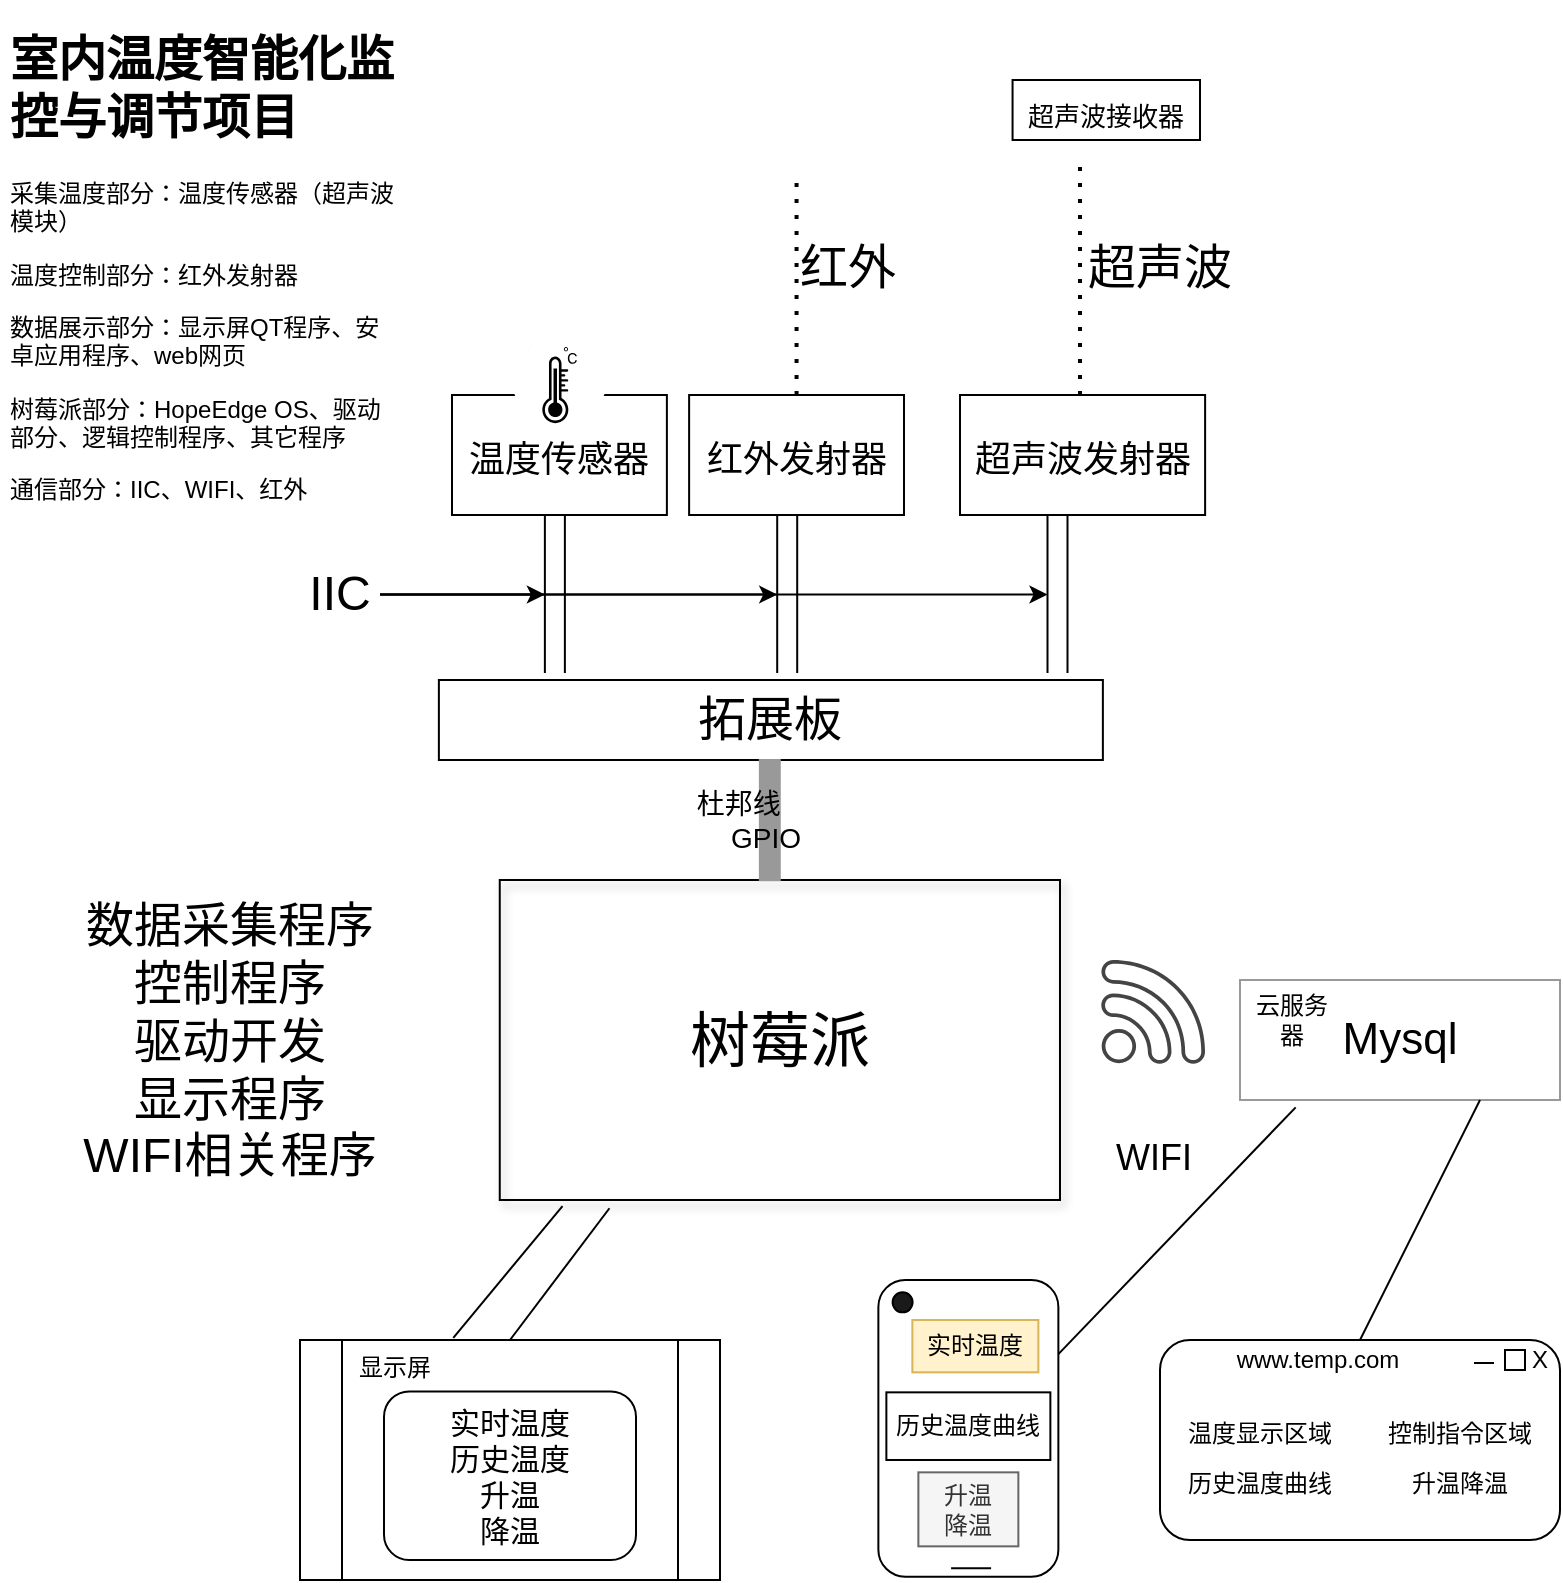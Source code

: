 <mxfile version="13.9.6" type="github"><diagram id="_rWFawhrcu3u0DFE2K7U" name="Page-1"><mxGraphModel dx="1108" dy="479" grid="1" gridSize="10" guides="1" tooltips="1" connect="1" arrows="1" fold="1" page="1" pageScale="1" pageWidth="827" pageHeight="1169" math="0" shadow="0"><root><mxCell id="0"/><mxCell id="1" parent="0"/><mxCell id="_0wFQRXJGNYl2RdbM0k1-1" value="&lt;h1&gt;室内温度智能化监控与调节项目&lt;/h1&gt;&lt;p&gt;采集温度部分：温度传感器（超声波模块）&lt;/p&gt;&lt;p&gt;温度控制部分：红外发射器&lt;/p&gt;&lt;p&gt;数据展示部分：显示屏QT程序、安卓应用程序、web网页&lt;/p&gt;&lt;p&gt;树莓派部分：HopeEdge OS、驱动部分、逻辑控制程序、其它程序&lt;/p&gt;&lt;p&gt;通信部分：IIC、WIFI、红外&lt;br&gt;&lt;/p&gt;" style="text;html=1;strokeColor=none;fillColor=none;spacing=5;spacingTop=-20;whiteSpace=wrap;overflow=hidden;rounded=0;" parent="1" vertex="1"><mxGeometry x="20" y="30" width="200" height="270" as="geometry"/></mxCell><mxCell id="M8iE7umPJcfiMCRqgvI0-1" value="&lt;font style=&quot;font-size: 30px&quot;&gt;树莓派&lt;/font&gt;" style="rounded=0;whiteSpace=wrap;html=1;fontSize=24;fillColor=none;shadow=1;" parent="1" vertex="1"><mxGeometry x="269.88" y="460" width="280.12" height="160" as="geometry"/></mxCell><mxCell id="M8iE7umPJcfiMCRqgvI0-10" value="拓展板" style="rounded=0;whiteSpace=wrap;html=1;fontSize=24;" parent="1" vertex="1"><mxGeometry x="239.44" y="360" width="332" height="40" as="geometry"/></mxCell><mxCell id="M8iE7umPJcfiMCRqgvI0-16" value="&lt;font style=&quot;font-size: 18px&quot;&gt;温度传感器&lt;/font&gt;" style="rounded=0;whiteSpace=wrap;html=1;fontSize=24;" parent="1" vertex="1"><mxGeometry x="246" y="217.5" width="107.44" height="60" as="geometry"/></mxCell><mxCell id="M8iE7umPJcfiMCRqgvI0-19" value="" style="shape=partialRectangle;whiteSpace=wrap;html=1;left=0;right=0;fillColor=none;fontSize=24;rotation=90;" parent="1" vertex="1"><mxGeometry x="258.69" y="312.25" width="77.5" height="10" as="geometry"/></mxCell><mxCell id="M8iE7umPJcfiMCRqgvI0-49" value="" style="edgeStyle=orthogonalEdgeStyle;rounded=0;orthogonalLoop=1;jettySize=auto;html=1;fontSize=12;" parent="1" source="M8iE7umPJcfiMCRqgvI0-21" target="M8iE7umPJcfiMCRqgvI0-19" edge="1"><mxGeometry relative="1" as="geometry"/></mxCell><mxCell id="M8iE7umPJcfiMCRqgvI0-51" style="edgeStyle=orthogonalEdgeStyle;rounded=0;orthogonalLoop=1;jettySize=auto;html=1;entryX=0.5;entryY=1;entryDx=0;entryDy=0;fontSize=12;" parent="1" source="M8iE7umPJcfiMCRqgvI0-21" target="M8iE7umPJcfiMCRqgvI0-50" edge="1"><mxGeometry relative="1" as="geometry"/></mxCell><mxCell id="M8iE7umPJcfiMCRqgvI0-53" style="edgeStyle=orthogonalEdgeStyle;rounded=0;orthogonalLoop=1;jettySize=auto;html=1;entryX=0.5;entryY=1;entryDx=0;entryDy=0;fontSize=12;" parent="1" source="M8iE7umPJcfiMCRqgvI0-21" target="M8iE7umPJcfiMCRqgvI0-52" edge="1"><mxGeometry relative="1" as="geometry"/></mxCell><mxCell id="M8iE7umPJcfiMCRqgvI0-21" value="IIC" style="text;html=1;strokeColor=none;fillColor=none;align=center;verticalAlign=middle;whiteSpace=wrap;rounded=0;fontSize=24;" parent="1" vertex="1"><mxGeometry x="170" y="303.25" width="40" height="28" as="geometry"/></mxCell><mxCell id="M8iE7umPJcfiMCRqgvI0-22" value="&lt;font style=&quot;font-size: 18px&quot;&gt;超声波发射器&lt;/font&gt;" style="rounded=0;whiteSpace=wrap;html=1;fontSize=24;" parent="1" vertex="1"><mxGeometry x="500" y="217.5" width="122.56" height="60" as="geometry"/></mxCell><mxCell id="M8iE7umPJcfiMCRqgvI0-27" value="" style="group" parent="1" vertex="1" connectable="0"><mxGeometry x="600" y="690" width="200" height="100" as="geometry"/></mxCell><mxCell id="M8iE7umPJcfiMCRqgvI0-5" value="" style="rounded=0;whiteSpace=wrap;html=1;fontSize=24;" parent="M8iE7umPJcfiMCRqgvI0-27" vertex="1"><mxGeometry x="177" y="6.5" width="4" height="6" as="geometry"/></mxCell><mxCell id="M8iE7umPJcfiMCRqgvI0-26" value="" style="group" parent="M8iE7umPJcfiMCRqgvI0-27" vertex="1" connectable="0"><mxGeometry width="200" height="100" as="geometry"/></mxCell><mxCell id="M8iE7umPJcfiMCRqgvI0-2" value="" style="rounded=1;whiteSpace=wrap;html=1;" parent="M8iE7umPJcfiMCRqgvI0-26" vertex="1"><mxGeometry width="200" height="100" as="geometry"/></mxCell><mxCell id="M8iE7umPJcfiMCRqgvI0-4" value="&lt;div style=&quot;font-size: 12px&quot;&gt;&lt;font style=&quot;font-size: 12px&quot;&gt;控制指令区域&lt;/font&gt;&lt;/div&gt;&lt;div&gt;&lt;font style=&quot;font-size: 12px&quot;&gt;升温降温&lt;br&gt;&lt;/font&gt;&lt;/div&gt;" style="text;html=1;strokeColor=none;fillColor=none;align=center;verticalAlign=middle;whiteSpace=wrap;rounded=0;fontSize=24;" parent="M8iE7umPJcfiMCRqgvI0-26" vertex="1"><mxGeometry x="110" y="34.75" width="80" height="52.5" as="geometry"/></mxCell><mxCell id="M8iE7umPJcfiMCRqgvI0-7" value="" style="endArrow=none;html=1;fontSize=24;" parent="M8iE7umPJcfiMCRqgvI0-26" edge="1"><mxGeometry width="50" height="50" relative="1" as="geometry"><mxPoint x="157" y="11.5" as="sourcePoint"/><mxPoint x="167" y="11.5" as="targetPoint"/></mxGeometry></mxCell><mxCell id="M8iE7umPJcfiMCRqgvI0-9" value="&lt;font style=&quot;font-size: 12px&quot;&gt;X&lt;/font&gt;" style="text;html=1;strokeColor=none;fillColor=none;align=center;verticalAlign=middle;whiteSpace=wrap;rounded=0;fontSize=24;" parent="M8iE7umPJcfiMCRqgvI0-26" vertex="1"><mxGeometry x="180" y="0.5" width="20" height="10" as="geometry"/></mxCell><mxCell id="M8iE7umPJcfiMCRqgvI0-25" value="&lt;div style=&quot;font-size: 12px&quot;&gt;&lt;font style=&quot;font-size: 12px&quot;&gt;温度显示区域&lt;/font&gt;&lt;/div&gt;&lt;font style=&quot;font-size: 12px&quot;&gt;历史温度曲线&lt;br&gt;&lt;/font&gt;" style="text;html=1;strokeColor=none;fillColor=none;align=center;verticalAlign=middle;whiteSpace=wrap;rounded=0;fontSize=24;" parent="M8iE7umPJcfiMCRqgvI0-26" vertex="1"><mxGeometry x="10" y="32" width="80" height="58" as="geometry"/></mxCell><mxCell id="M8iE7umPJcfiMCRqgvI0-28" value="www.temp.com" style="text;html=1;strokeColor=none;fillColor=none;align=center;verticalAlign=middle;whiteSpace=wrap;rounded=0;fontSize=12;" parent="M8iE7umPJcfiMCRqgvI0-26" vertex="1"><mxGeometry x="30" width="98" height="20" as="geometry"/></mxCell><mxCell id="M8iE7umPJcfiMCRqgvI0-37" value="" style="rounded=0;whiteSpace=wrap;html=1;fillColor=none;fontSize=12;" parent="M8iE7umPJcfiMCRqgvI0-26" vertex="1"><mxGeometry x="172.5" y="5" width="10" height="10" as="geometry"/></mxCell><mxCell id="M8iE7umPJcfiMCRqgvI0-39" value="" style="group" parent="1" vertex="1" connectable="0"><mxGeometry x="459.185" y="659.995" width="90" height="148.37" as="geometry"/></mxCell><mxCell id="M8iE7umPJcfiMCRqgvI0-30" value="" style="rounded=1;whiteSpace=wrap;html=1;fontSize=12;rotation=90;" parent="M8iE7umPJcfiMCRqgvI0-39" vertex="1"><mxGeometry x="-29.185" y="29.185" width="148.37" height="90" as="geometry"/></mxCell><mxCell id="M8iE7umPJcfiMCRqgvI0-32" value="实时温度" style="text;html=1;strokeColor=#d6b656;fillColor=#fff2cc;align=center;verticalAlign=middle;whiteSpace=wrap;rounded=0;fontSize=12;" parent="M8iE7umPJcfiMCRqgvI0-39" vertex="1"><mxGeometry x="17" y="20" width="63" height="26.18" as="geometry"/></mxCell><mxCell id="M8iE7umPJcfiMCRqgvI0-33" value="&lt;div&gt;升温&lt;/div&gt;&lt;div&gt;降温&lt;br&gt;&lt;/div&gt;" style="text;html=1;strokeColor=#666666;fillColor=#f5f5f5;align=center;verticalAlign=middle;whiteSpace=wrap;rounded=0;fontSize=12;fontColor=#333333;" parent="M8iE7umPJcfiMCRqgvI0-39" vertex="1"><mxGeometry x="20" y="96.18" width="50" height="37" as="geometry"/></mxCell><mxCell id="M8iE7umPJcfiMCRqgvI0-34" value="" style="endArrow=none;html=1;fontSize=12;" parent="M8iE7umPJcfiMCRqgvI0-39" edge="1"><mxGeometry width="50" height="50" relative="1" as="geometry"><mxPoint x="36.365" y="144.185" as="sourcePoint"/><mxPoint x="56.365" y="144.185" as="targetPoint"/></mxGeometry></mxCell><mxCell id="M8iE7umPJcfiMCRqgvI0-35" value="" style="ellipse;whiteSpace=wrap;html=1;aspect=fixed;fontSize=12;fillColor=#1A1A1A;" parent="M8iE7umPJcfiMCRqgvI0-39" vertex="1"><mxGeometry x="7.115" y="6.185" width="10" height="10" as="geometry"/></mxCell><mxCell id="M8iE7umPJcfiMCRqgvI0-36" value="历史温度曲线" style="rounded=0;whiteSpace=wrap;html=1;fontSize=12;fillColor=none;" parent="M8iE7umPJcfiMCRqgvI0-39" vertex="1"><mxGeometry x="4" y="56.18" width="82" height="33.82" as="geometry"/></mxCell><mxCell id="M8iE7umPJcfiMCRqgvI0-43" value="" style="group;fontSize=14;" parent="1" vertex="1" connectable="0"><mxGeometry x="170" y="690" width="210" height="120" as="geometry"/></mxCell><mxCell id="M8iE7umPJcfiMCRqgvI0-40" value="" style="shape=process;whiteSpace=wrap;html=1;backgroundOutline=1;fillColor=none;fontSize=12;" parent="M8iE7umPJcfiMCRqgvI0-43" vertex="1"><mxGeometry width="210" height="120" as="geometry"/></mxCell><mxCell id="M8iE7umPJcfiMCRqgvI0-41" value="显示屏" style="text;html=1;strokeColor=none;fillColor=none;align=center;verticalAlign=middle;whiteSpace=wrap;rounded=0;fontSize=12;" parent="M8iE7umPJcfiMCRqgvI0-43" vertex="1"><mxGeometry x="21" y="2.857" width="52.5" height="22.857" as="geometry"/></mxCell><mxCell id="M8iE7umPJcfiMCRqgvI0-42" value="&lt;div style=&quot;font-size: 15px&quot;&gt;&lt;font style=&quot;font-size: 15px&quot;&gt;实时温度&lt;/font&gt;&lt;/div&gt;&lt;div style=&quot;font-size: 15px&quot;&gt;&lt;font style=&quot;font-size: 15px&quot;&gt;历史温度&lt;/font&gt;&lt;/div&gt;&lt;div style=&quot;font-size: 15px&quot;&gt;&lt;font style=&quot;font-size: 15px&quot;&gt;升温&lt;/font&gt;&lt;/div&gt;&lt;font style=&quot;font-size: 15px&quot;&gt;降温&lt;/font&gt;" style="rounded=1;whiteSpace=wrap;html=1;fillColor=none;fontSize=12;" parent="M8iE7umPJcfiMCRqgvI0-43" vertex="1"><mxGeometry x="42" y="25.71" width="126" height="84.29" as="geometry"/></mxCell><mxCell id="M8iE7umPJcfiMCRqgvI0-44" value="" style="shape=image;html=1;verticalAlign=top;verticalLabelPosition=bottom;labelBackgroundColor=#ffffff;imageAspect=0;aspect=fixed;image=https://cdn3.iconfinder.com/data/icons/logos-and-brands-adobe/512/272_Raspberry_Pi-128.png;fillColor=none;fontSize=12;" parent="1" vertex="1"><mxGeometry x="267.88" y="465" width="72" height="72" as="geometry"/></mxCell><mxCell id="M8iE7umPJcfiMCRqgvI0-45" value="" style="rounded=0;whiteSpace=wrap;html=1;shadow=0;fontSize=12;rotation=90;strokeColor=#999999;fillColor=#999999;" parent="1" vertex="1"><mxGeometry x="374.85" y="425.09" width="60.12" height="9.94" as="geometry"/></mxCell><mxCell id="M8iE7umPJcfiMCRqgvI0-46" value="杜邦线&amp;nbsp;&amp;nbsp; &amp;nbsp;&amp;nbsp; &amp;nbsp; GPIO" style="text;html=1;strokeColor=none;fillColor=none;align=center;verticalAlign=middle;whiteSpace=wrap;rounded=0;shadow=0;fontSize=14;" parent="1" vertex="1"><mxGeometry x="348" y="420.06" width="110" height="20" as="geometry"/></mxCell><mxCell id="M8iE7umPJcfiMCRqgvI0-48" value="&lt;font style=&quot;font-size: 18px&quot;&gt;红外发射器&lt;/font&gt;" style="rounded=0;whiteSpace=wrap;html=1;fontSize=24;" parent="1" vertex="1"><mxGeometry x="364.56" y="217.5" width="107.44" height="60" as="geometry"/></mxCell><mxCell id="M8iE7umPJcfiMCRqgvI0-50" value="" style="shape=partialRectangle;whiteSpace=wrap;html=1;left=0;right=0;fillColor=none;fontSize=24;rotation=90;" parent="1" vertex="1"><mxGeometry x="374.85" y="312.25" width="77.5" height="10" as="geometry"/></mxCell><mxCell id="M8iE7umPJcfiMCRqgvI0-52" value="" style="shape=partialRectangle;whiteSpace=wrap;html=1;left=0;right=0;fillColor=none;fontSize=24;rotation=90;" parent="1" vertex="1"><mxGeometry x="510" y="312.25" width="77.5" height="10" as="geometry"/></mxCell><mxCell id="M8iE7umPJcfiMCRqgvI0-54" value="" style="shape=image;html=1;verticalAlign=top;verticalLabelPosition=bottom;labelBackgroundColor=#ffffff;imageAspect=0;aspect=fixed;image=https://cdn2.iconfinder.com/data/icons/kitchen-appliances-computers-and-electronics/32/Appliances-19-128.png;shadow=0;strokeColor=#999999;fillColor=#999999;fontSize=12;" parent="1" vertex="1"><mxGeometry x="378.28" y="30" width="80" height="80" as="geometry"/></mxCell><mxCell id="M8iE7umPJcfiMCRqgvI0-56" value="" style="endArrow=none;dashed=1;html=1;dashPattern=1 3;strokeWidth=2;fontSize=12;entryX=0.5;entryY=1;entryDx=0;entryDy=0;" parent="1" source="M8iE7umPJcfiMCRqgvI0-48" target="M8iE7umPJcfiMCRqgvI0-54" edge="1"><mxGeometry width="50" height="50" relative="1" as="geometry"><mxPoint x="380" y="170" as="sourcePoint"/><mxPoint x="430" y="120" as="targetPoint"/></mxGeometry></mxCell><mxCell id="M8iE7umPJcfiMCRqgvI0-57" value="" style="verticalLabelPosition=bottom;html=1;verticalAlign=top;align=center;points=[[0,0.5,0],[0.125,0.25,0],[0.25,0,0],[0.5,0,0],[0.75,0,0],[0.875,0.25,0],[1,0.5,0],[0.875,0.75,0],[0.75,1,0],[0.5,1,0],[0.125,0.75,0]];pointerEvents=1;shape=mxgraph.cisco_safe.compositeIcon;bgIcon=mxgraph.cisco_safe.design.blank_device;resIcon=mxgraph.cisco_safe.design.sensor;shadow=0;fontSize=12;" parent="1" vertex="1"><mxGeometry x="274.72" y="190" width="50" height="45" as="geometry"/></mxCell><mxCell id="M8iE7umPJcfiMCRqgvI0-58" value="红外" style="text;html=1;strokeColor=none;fillColor=none;align=center;verticalAlign=middle;whiteSpace=wrap;rounded=0;fontSize=24;" parent="1" vertex="1"><mxGeometry x="418.28" y="140" width="51.72" height="28" as="geometry"/></mxCell><mxCell id="M8iE7umPJcfiMCRqgvI0-59" value="" style="endArrow=none;dashed=1;html=1;dashPattern=1 3;strokeWidth=2;fontSize=12;entryX=0.5;entryY=1;entryDx=0;entryDy=0;" parent="1" edge="1"><mxGeometry width="50" height="50" relative="1" as="geometry"><mxPoint x="560" y="217.5" as="sourcePoint"/><mxPoint x="560" y="100" as="targetPoint"/></mxGeometry></mxCell><mxCell id="M8iE7umPJcfiMCRqgvI0-60" value="&lt;font style=&quot;font-size: 24px;&quot;&gt;超声波&lt;/font&gt;" style="text;html=1;strokeColor=none;fillColor=none;align=center;verticalAlign=middle;whiteSpace=wrap;rounded=0;fontSize=24;" parent="1" vertex="1"><mxGeometry x="560" y="140" width="80" height="28" as="geometry"/></mxCell><mxCell id="M8iE7umPJcfiMCRqgvI0-61" value="&lt;font style=&quot;font-size: 13px&quot;&gt;超声波接收器&lt;/font&gt;" style="rounded=0;whiteSpace=wrap;html=1;fontSize=24;" parent="1" vertex="1"><mxGeometry x="526.28" y="60" width="93.72" height="30" as="geometry"/></mxCell><mxCell id="M8iE7umPJcfiMCRqgvI0-62" value="" style="pointerEvents=1;shadow=0;dashed=0;html=1;strokeColor=none;fillColor=#434445;aspect=fixed;labelPosition=center;verticalLabelPosition=bottom;verticalAlign=top;align=center;outlineConnect=0;shape=mxgraph.vvd.wi_fi;fontSize=12;" parent="1" vertex="1"><mxGeometry x="570.64" y="500" width="51.92" height="51.92" as="geometry"/></mxCell><mxCell id="M8iE7umPJcfiMCRqgvI0-65" value="&lt;font style=&quot;font-size: 18px&quot;&gt;WIFI&lt;/font&gt;" style="text;html=1;strokeColor=none;fillColor=none;align=center;verticalAlign=middle;whiteSpace=wrap;rounded=0;shadow=0;fontSize=12;" parent="1" vertex="1"><mxGeometry x="561.6" y="570" width="70" height="57.5" as="geometry"/></mxCell><mxCell id="M8iE7umPJcfiMCRqgvI0-69" value="" style="group" parent="1" vertex="1" connectable="0"><mxGeometry x="640" y="510" width="160" height="60" as="geometry"/></mxCell><mxCell id="M8iE7umPJcfiMCRqgvI0-67" value="&lt;font style=&quot;font-size: 22px&quot;&gt;Mysql&lt;/font&gt;" style="rounded=0;whiteSpace=wrap;html=1;shadow=0;strokeColor=#999999;fontSize=12;fillColor=none;" parent="M8iE7umPJcfiMCRqgvI0-69" vertex="1"><mxGeometry width="160" height="60" as="geometry"/></mxCell><mxCell id="M8iE7umPJcfiMCRqgvI0-68" value="云服务器" style="text;html=1;strokeColor=none;fillColor=none;align=center;verticalAlign=middle;whiteSpace=wrap;rounded=0;shadow=0;fontSize=12;" parent="M8iE7umPJcfiMCRqgvI0-69" vertex="1"><mxGeometry x="3.989" y="10" width="43.664" height="20" as="geometry"/></mxCell><mxCell id="M8iE7umPJcfiMCRqgvI0-75" value="" style="endArrow=none;html=1;fontSize=24;exitX=0.365;exitY=-0.009;exitDx=0;exitDy=0;exitPerimeter=0;entryX=0.112;entryY=1.019;entryDx=0;entryDy=0;entryPerimeter=0;" parent="1" source="M8iE7umPJcfiMCRqgvI0-40" target="M8iE7umPJcfiMCRqgvI0-1" edge="1"><mxGeometry width="50" height="50" relative="1" as="geometry"><mxPoint x="100" y="680" as="sourcePoint"/><mxPoint x="290" y="630" as="targetPoint"/><Array as="points"/></mxGeometry></mxCell><mxCell id="M8iE7umPJcfiMCRqgvI0-76" value="" style="endArrow=none;html=1;fontSize=24;exitX=0.5;exitY=0;exitDx=0;exitDy=0;entryX=0.112;entryY=1.019;entryDx=0;entryDy=0;entryPerimeter=0;" parent="1" source="M8iE7umPJcfiMCRqgvI0-40" edge="1"><mxGeometry width="50" height="50" relative="1" as="geometry"><mxPoint x="195.42" y="710.0" as="sourcePoint"/><mxPoint x="324.723" y="624.12" as="targetPoint"/><Array as="points"/></mxGeometry></mxCell><mxCell id="M8iE7umPJcfiMCRqgvI0-79" value="" style="endArrow=none;html=1;fontSize=24;entryX=0.75;entryY=1;entryDx=0;entryDy=0;exitX=0.5;exitY=0;exitDx=0;exitDy=0;" parent="1" source="M8iE7umPJcfiMCRqgvI0-2" target="M8iE7umPJcfiMCRqgvI0-67" edge="1"><mxGeometry width="50" height="50" relative="1" as="geometry"><mxPoint x="70" y="920" as="sourcePoint"/><mxPoint x="120" y="870" as="targetPoint"/></mxGeometry></mxCell><mxCell id="M8iE7umPJcfiMCRqgvI0-80" value="" style="endArrow=none;html=1;fontSize=24;exitX=0.25;exitY=0;exitDx=0;exitDy=0;entryX=0.174;entryY=1.061;entryDx=0;entryDy=0;entryPerimeter=0;" parent="1" source="M8iE7umPJcfiMCRqgvI0-30" target="M8iE7umPJcfiMCRqgvI0-67" edge="1"><mxGeometry width="50" height="50" relative="1" as="geometry"><mxPoint x="540" y="700" as="sourcePoint"/><mxPoint x="690" y="570" as="targetPoint"/></mxGeometry></mxCell><mxCell id="M8iE7umPJcfiMCRqgvI0-81" value="&lt;div&gt;数据采集程序&lt;/div&gt;&lt;div&gt;控制程序&lt;br&gt;&lt;/div&gt;&lt;div&gt;驱动开发&lt;/div&gt;&lt;div&gt;显示程序&lt;/div&gt;&lt;div&gt;WIFI相关程序&lt;br&gt;&lt;/div&gt;&lt;div&gt;&lt;br&gt;&lt;/div&gt;" style="text;html=1;strokeColor=none;fillColor=none;align=center;verticalAlign=middle;whiteSpace=wrap;rounded=0;shadow=0;fontSize=24;" parent="1" vertex="1"><mxGeometry x="40" y="450" width="190" height="210" as="geometry"/></mxCell></root></mxGraphModel></diagram></mxfile>